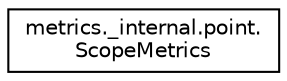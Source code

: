 digraph "Graphical Class Hierarchy"
{
 // LATEX_PDF_SIZE
  edge [fontname="Helvetica",fontsize="10",labelfontname="Helvetica",labelfontsize="10"];
  node [fontname="Helvetica",fontsize="10",shape=record];
  rankdir="LR";
  Node0 [label="metrics._internal.point.\lScopeMetrics",height=0.2,width=0.4,color="black", fillcolor="white", style="filled",URL="$classmetrics_1_1__internal_1_1point_1_1ScopeMetrics.html",tooltip=" "];
}
